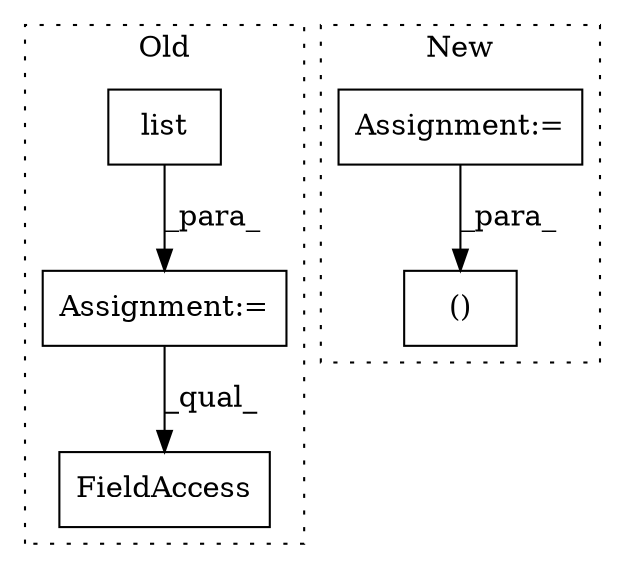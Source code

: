 digraph G {
subgraph cluster0 {
1 [label="list" a="32" s="1369" l="6" shape="box"];
3 [label="Assignment:=" a="7" s="1592" l="1" shape="box"];
5 [label="FieldAccess" a="22" s="1689" l="16" shape="box"];
label = "Old";
style="dotted";
}
subgraph cluster1 {
2 [label="()" a="106" s="1282" l="65" shape="box"];
4 [label="Assignment:=" a="7" s="279" l="7" shape="box"];
label = "New";
style="dotted";
}
1 -> 3 [label="_para_"];
3 -> 5 [label="_qual_"];
4 -> 2 [label="_para_"];
}
